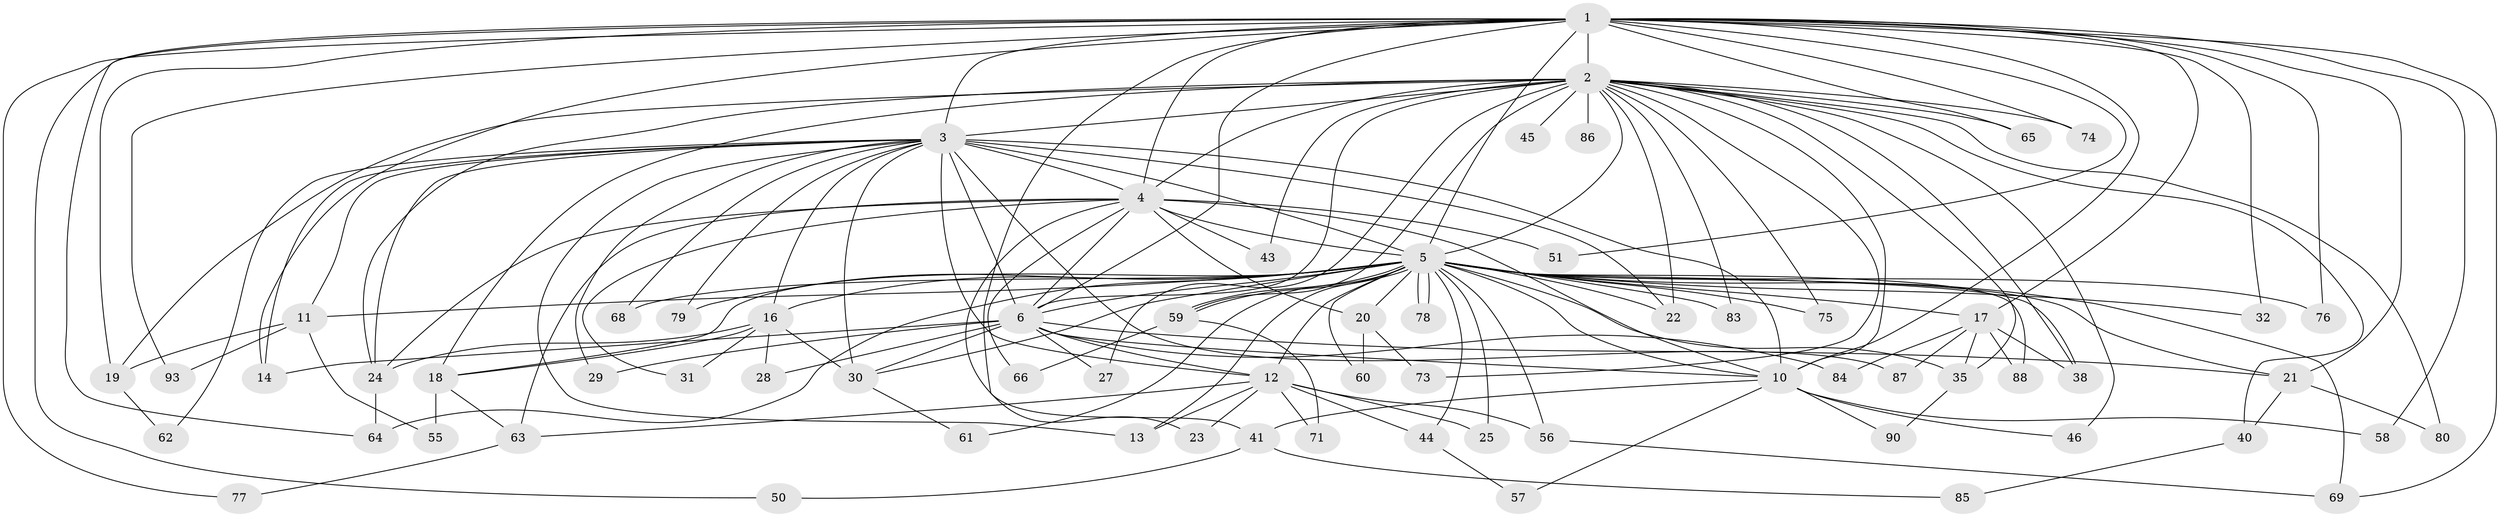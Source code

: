// original degree distribution, {25: 0.021505376344086023, 15: 0.010752688172043012, 22: 0.010752688172043012, 17: 0.010752688172043012, 31: 0.010752688172043012, 18: 0.021505376344086023, 10: 0.010752688172043012, 14: 0.010752688172043012, 6: 0.010752688172043012, 8: 0.010752688172043012, 3: 0.15053763440860216, 4: 0.0967741935483871, 7: 0.021505376344086023, 5: 0.03225806451612903, 2: 0.5698924731182796}
// Generated by graph-tools (version 1.1) at 2025/11/02/27/25 16:11:04]
// undirected, 68 vertices, 158 edges
graph export_dot {
graph [start="1"]
  node [color=gray90,style=filled];
  1 [super="+26"];
  2 [super="+8"];
  3 [super="+9"];
  4 [super="+89"];
  5 [super="+7"];
  6 [super="+34"];
  10 [super="+39"];
  11 [super="+37"];
  12 [super="+15"];
  13 [super="+36"];
  14 [super="+54"];
  16 [super="+48"];
  17 [super="+91"];
  18 [super="+47"];
  19 [super="+52"];
  20;
  21 [super="+53"];
  22 [super="+70"];
  23;
  24 [super="+49"];
  25;
  27;
  28;
  29;
  30 [super="+33"];
  31;
  32;
  35 [super="+42"];
  38;
  40;
  41;
  43 [super="+81"];
  44;
  45;
  46;
  50;
  51;
  55;
  56 [super="+82"];
  57;
  58;
  59 [super="+92"];
  60;
  61;
  62;
  63 [super="+72"];
  64 [super="+67"];
  65;
  66;
  68;
  69;
  71;
  73;
  74;
  75;
  76;
  77;
  78;
  79;
  80;
  83;
  84;
  85;
  86;
  87;
  88;
  90;
  93;
  1 -- 2 [weight=2];
  1 -- 3 [weight=2];
  1 -- 4;
  1 -- 5 [weight=2];
  1 -- 6;
  1 -- 10 [weight=3];
  1 -- 14;
  1 -- 17;
  1 -- 19;
  1 -- 21;
  1 -- 32;
  1 -- 41;
  1 -- 50;
  1 -- 51;
  1 -- 58;
  1 -- 64;
  1 -- 65;
  1 -- 69;
  1 -- 76;
  1 -- 77;
  1 -- 93;
  1 -- 74;
  2 -- 3 [weight=4];
  2 -- 4 [weight=2];
  2 -- 5 [weight=4];
  2 -- 6 [weight=2];
  2 -- 10 [weight=2];
  2 -- 35;
  2 -- 45 [weight=2];
  2 -- 65;
  2 -- 73;
  2 -- 74;
  2 -- 86 [weight=2];
  2 -- 75;
  2 -- 80;
  2 -- 83;
  2 -- 22;
  2 -- 27;
  2 -- 38;
  2 -- 40;
  2 -- 43 [weight=2];
  2 -- 46;
  2 -- 59;
  2 -- 18;
  2 -- 19;
  2 -- 24;
  3 -- 4 [weight=2];
  3 -- 5 [weight=4];
  3 -- 6 [weight=2];
  3 -- 10 [weight=2];
  3 -- 11 [weight=2];
  3 -- 12;
  3 -- 13;
  3 -- 16;
  3 -- 22;
  3 -- 24;
  3 -- 29;
  3 -- 62;
  3 -- 68;
  3 -- 79;
  3 -- 87;
  3 -- 14;
  3 -- 30;
  4 -- 5 [weight=2];
  4 -- 6;
  4 -- 10;
  4 -- 20;
  4 -- 23;
  4 -- 31;
  4 -- 43;
  4 -- 51;
  4 -- 63;
  4 -- 66;
  4 -- 24;
  5 -- 6 [weight=3];
  5 -- 10 [weight=2];
  5 -- 11;
  5 -- 13;
  5 -- 16;
  5 -- 18;
  5 -- 20;
  5 -- 21;
  5 -- 56;
  5 -- 59;
  5 -- 59;
  5 -- 60;
  5 -- 68;
  5 -- 69;
  5 -- 75;
  5 -- 78;
  5 -- 78;
  5 -- 79;
  5 -- 88;
  5 -- 76;
  5 -- 17;
  5 -- 83;
  5 -- 25;
  5 -- 30;
  5 -- 32;
  5 -- 38;
  5 -- 44;
  5 -- 61;
  5 -- 64;
  5 -- 35;
  5 -- 22;
  5 -- 12;
  6 -- 10;
  6 -- 12;
  6 -- 27;
  6 -- 28;
  6 -- 29;
  6 -- 30;
  6 -- 84;
  6 -- 14;
  6 -- 21;
  10 -- 41;
  10 -- 58;
  10 -- 90;
  10 -- 46;
  10 -- 57;
  11 -- 19;
  11 -- 55;
  11 -- 93;
  12 -- 23;
  12 -- 25;
  12 -- 56;
  12 -- 63;
  12 -- 13;
  12 -- 44;
  12 -- 71;
  16 -- 18;
  16 -- 24;
  16 -- 28;
  16 -- 31;
  16 -- 30;
  17 -- 35;
  17 -- 84;
  17 -- 87;
  17 -- 88;
  17 -- 38;
  18 -- 55;
  18 -- 63;
  19 -- 62;
  20 -- 60;
  20 -- 73;
  21 -- 40;
  21 -- 80;
  24 -- 64;
  30 -- 61;
  35 -- 90;
  40 -- 85;
  41 -- 50;
  41 -- 85;
  44 -- 57;
  56 -- 69;
  59 -- 66;
  59 -- 71;
  63 -- 77;
}
